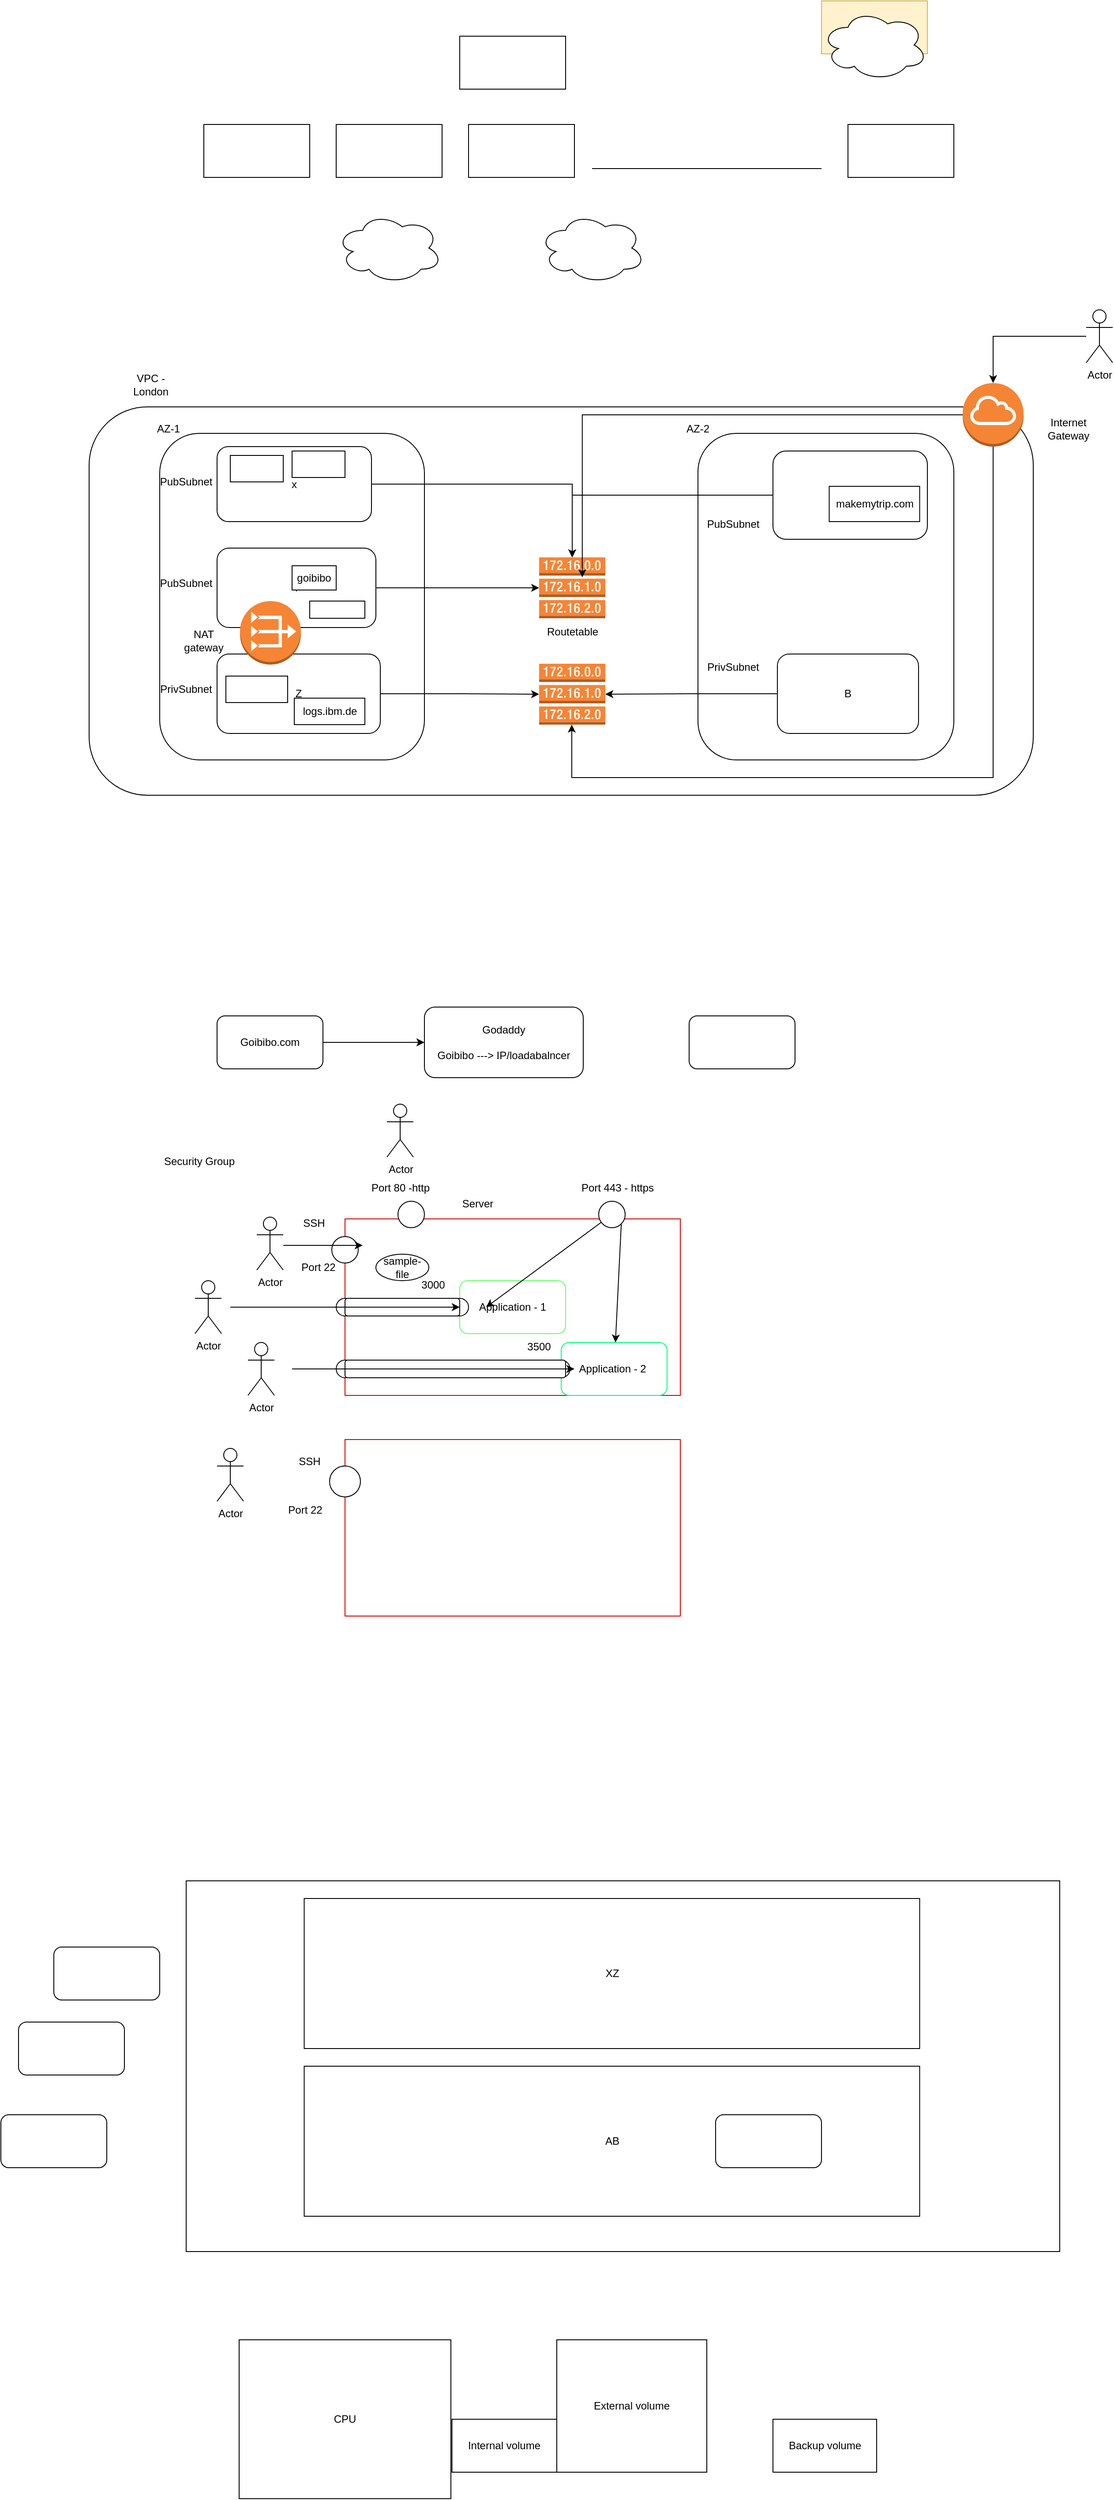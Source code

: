 <mxfile version="23.1.5" type="device">
  <diagram name="Page-1" id="8Z0cmIo_9uPPebMcupiz">
    <mxGraphModel dx="1900" dy="522" grid="1" gridSize="10" guides="1" tooltips="1" connect="1" arrows="1" fold="1" page="1" pageScale="1" pageWidth="850" pageHeight="1100" math="0" shadow="0">
      <root>
        <mxCell id="0" />
        <mxCell id="1" parent="0" />
        <mxCell id="v7SNlWJ-4N4TZI_C_DW5-1" value="" style="rounded=0;whiteSpace=wrap;html=1;" parent="1" vertex="1">
          <mxGeometry x="370" y="100" width="120" height="60" as="geometry" />
        </mxCell>
        <mxCell id="v7SNlWJ-4N4TZI_C_DW5-2" value="" style="rounded=0;whiteSpace=wrap;html=1;" parent="1" vertex="1">
          <mxGeometry x="80" y="200" width="120" height="60" as="geometry" />
        </mxCell>
        <mxCell id="v7SNlWJ-4N4TZI_C_DW5-3" value="" style="rounded=0;whiteSpace=wrap;html=1;" parent="1" vertex="1">
          <mxGeometry x="230" y="200" width="120" height="60" as="geometry" />
        </mxCell>
        <mxCell id="v7SNlWJ-4N4TZI_C_DW5-4" value="" style="rounded=0;whiteSpace=wrap;html=1;" parent="1" vertex="1">
          <mxGeometry x="380" y="200" width="120" height="60" as="geometry" />
        </mxCell>
        <mxCell id="v7SNlWJ-4N4TZI_C_DW5-5" value="" style="rounded=0;whiteSpace=wrap;html=1;" parent="1" vertex="1">
          <mxGeometry x="810" y="200" width="120" height="60" as="geometry" />
        </mxCell>
        <mxCell id="v7SNlWJ-4N4TZI_C_DW5-6" value="" style="endArrow=none;html=1;rounded=0;" parent="1" edge="1">
          <mxGeometry width="50" height="50" relative="1" as="geometry">
            <mxPoint x="520" y="250" as="sourcePoint" />
            <mxPoint x="780" y="250" as="targetPoint" />
          </mxGeometry>
        </mxCell>
        <mxCell id="v7SNlWJ-4N4TZI_C_DW5-7" value="" style="ellipse;shape=cloud;whiteSpace=wrap;html=1;" parent="1" vertex="1">
          <mxGeometry x="230" y="300" width="120" height="80" as="geometry" />
        </mxCell>
        <mxCell id="v7SNlWJ-4N4TZI_C_DW5-8" value="" style="ellipse;shape=cloud;whiteSpace=wrap;html=1;" parent="1" vertex="1">
          <mxGeometry x="460" y="300" width="120" height="80" as="geometry" />
        </mxCell>
        <mxCell id="v7SNlWJ-4N4TZI_C_DW5-9" value="" style="rounded=0;whiteSpace=wrap;html=1;fillColor=#fff2cc;strokeColor=#d6b656;" parent="1" vertex="1">
          <mxGeometry x="780" y="60" width="120" height="60" as="geometry" />
        </mxCell>
        <mxCell id="v7SNlWJ-4N4TZI_C_DW5-10" value="" style="ellipse;shape=cloud;whiteSpace=wrap;html=1;" parent="1" vertex="1">
          <mxGeometry x="780" y="70" width="120" height="80" as="geometry" />
        </mxCell>
        <mxCell id="v7SNlWJ-4N4TZI_C_DW5-13" value="" style="rounded=1;whiteSpace=wrap;html=1;" parent="1" vertex="1">
          <mxGeometry x="-50" y="520" width="1070" height="440" as="geometry" />
        </mxCell>
        <mxCell id="v7SNlWJ-4N4TZI_C_DW5-14" value="VPC - London" style="text;html=1;strokeColor=none;fillColor=none;align=center;verticalAlign=middle;whiteSpace=wrap;rounded=0;" parent="1" vertex="1">
          <mxGeometry x="-10" y="480" width="60" height="30" as="geometry" />
        </mxCell>
        <mxCell id="v7SNlWJ-4N4TZI_C_DW5-15" value="" style="rounded=1;whiteSpace=wrap;html=1;" parent="1" vertex="1">
          <mxGeometry x="30" y="550" width="300" height="370" as="geometry" />
        </mxCell>
        <mxCell id="v7SNlWJ-4N4TZI_C_DW5-16" value="" style="rounded=1;whiteSpace=wrap;html=1;" parent="1" vertex="1">
          <mxGeometry x="640" y="550" width="290" height="370" as="geometry" />
        </mxCell>
        <mxCell id="v7SNlWJ-4N4TZI_C_DW5-17" value="AZ-1" style="text;html=1;strokeColor=none;fillColor=none;align=center;verticalAlign=middle;whiteSpace=wrap;rounded=0;" parent="1" vertex="1">
          <mxGeometry x="10" y="530" width="60" height="30" as="geometry" />
        </mxCell>
        <mxCell id="v7SNlWJ-4N4TZI_C_DW5-18" value="AZ-2" style="text;html=1;strokeColor=none;fillColor=none;align=center;verticalAlign=middle;whiteSpace=wrap;rounded=0;" parent="1" vertex="1">
          <mxGeometry x="610" y="530" width="60" height="30" as="geometry" />
        </mxCell>
        <mxCell id="623eJf90sNJ-theE023B-2" style="edgeStyle=orthogonalEdgeStyle;rounded=0;orthogonalLoop=1;jettySize=auto;html=1;" parent="1" source="v7SNlWJ-4N4TZI_C_DW5-19" target="623eJf90sNJ-theE023B-1" edge="1">
          <mxGeometry relative="1" as="geometry" />
        </mxCell>
        <mxCell id="v7SNlWJ-4N4TZI_C_DW5-19" value="x" style="rounded=1;whiteSpace=wrap;html=1;" parent="1" vertex="1">
          <mxGeometry x="95" y="565" width="175" height="85" as="geometry" />
        </mxCell>
        <mxCell id="623eJf90sNJ-theE023B-3" style="edgeStyle=orthogonalEdgeStyle;rounded=0;orthogonalLoop=1;jettySize=auto;html=1;" parent="1" source="v7SNlWJ-4N4TZI_C_DW5-20" target="623eJf90sNJ-theE023B-1" edge="1">
          <mxGeometry relative="1" as="geometry" />
        </mxCell>
        <mxCell id="v7SNlWJ-4N4TZI_C_DW5-20" value="Y" style="rounded=1;whiteSpace=wrap;html=1;" parent="1" vertex="1">
          <mxGeometry x="95" y="680" width="180" height="90" as="geometry" />
        </mxCell>
        <mxCell id="v7SNlWJ-4N4TZI_C_DW5-21" value="Z" style="rounded=1;whiteSpace=wrap;html=1;" parent="1" vertex="1">
          <mxGeometry x="95" y="800" width="185" height="90" as="geometry" />
        </mxCell>
        <mxCell id="623eJf90sNJ-theE023B-4" style="edgeStyle=orthogonalEdgeStyle;rounded=0;orthogonalLoop=1;jettySize=auto;html=1;" parent="1" source="v7SNlWJ-4N4TZI_C_DW5-22" target="623eJf90sNJ-theE023B-1" edge="1">
          <mxGeometry relative="1" as="geometry" />
        </mxCell>
        <mxCell id="v7SNlWJ-4N4TZI_C_DW5-22" value="A" style="rounded=1;whiteSpace=wrap;html=1;" parent="1" vertex="1">
          <mxGeometry x="725" y="570" width="175" height="100" as="geometry" />
        </mxCell>
        <mxCell id="623eJf90sNJ-theE023B-12" style="edgeStyle=orthogonalEdgeStyle;rounded=0;orthogonalLoop=1;jettySize=auto;html=1;" parent="1" source="v7SNlWJ-4N4TZI_C_DW5-23" target="623eJf90sNJ-theE023B-10" edge="1">
          <mxGeometry relative="1" as="geometry" />
        </mxCell>
        <mxCell id="v7SNlWJ-4N4TZI_C_DW5-23" value="B" style="rounded=1;whiteSpace=wrap;html=1;" parent="1" vertex="1">
          <mxGeometry x="730" y="800" width="160" height="90" as="geometry" />
        </mxCell>
        <mxCell id="v7SNlWJ-4N4TZI_C_DW5-24" value="PubSubnet" style="text;html=1;strokeColor=none;fillColor=none;align=center;verticalAlign=middle;whiteSpace=wrap;rounded=0;" parent="1" vertex="1">
          <mxGeometry x="30" y="590" width="60" height="30" as="geometry" />
        </mxCell>
        <mxCell id="v7SNlWJ-4N4TZI_C_DW5-25" value="PubSubnet" style="text;html=1;strokeColor=none;fillColor=none;align=center;verticalAlign=middle;whiteSpace=wrap;rounded=0;" parent="1" vertex="1">
          <mxGeometry x="30" y="705" width="60" height="30" as="geometry" />
        </mxCell>
        <mxCell id="v7SNlWJ-4N4TZI_C_DW5-26" value="PrivSubnet" style="text;html=1;strokeColor=none;fillColor=none;align=center;verticalAlign=middle;whiteSpace=wrap;rounded=0;" parent="1" vertex="1">
          <mxGeometry x="30" y="825" width="60" height="30" as="geometry" />
        </mxCell>
        <mxCell id="v7SNlWJ-4N4TZI_C_DW5-27" value="PubSubnet" style="text;html=1;strokeColor=none;fillColor=none;align=center;verticalAlign=middle;whiteSpace=wrap;rounded=0;" parent="1" vertex="1">
          <mxGeometry x="650" y="637.5" width="60" height="30" as="geometry" />
        </mxCell>
        <mxCell id="v7SNlWJ-4N4TZI_C_DW5-28" value="PrivSubnet" style="text;html=1;strokeColor=none;fillColor=none;align=center;verticalAlign=middle;whiteSpace=wrap;rounded=0;" parent="1" vertex="1">
          <mxGeometry x="650" y="800" width="60" height="30" as="geometry" />
        </mxCell>
        <mxCell id="v7SNlWJ-4N4TZI_C_DW5-29" value="logs.ibm.de" style="rounded=0;whiteSpace=wrap;html=1;" parent="1" vertex="1">
          <mxGeometry x="182.5" y="850" width="80" height="30" as="geometry" />
        </mxCell>
        <mxCell id="v7SNlWJ-4N4TZI_C_DW5-30" value="goibibo" style="rounded=0;whiteSpace=wrap;html=1;" parent="1" vertex="1">
          <mxGeometry x="180" y="700" width="50" height="27.5" as="geometry" />
        </mxCell>
        <mxCell id="v7SNlWJ-4N4TZI_C_DW5-37" style="edgeStyle=orthogonalEdgeStyle;rounded=0;orthogonalLoop=1;jettySize=auto;html=1;" parent="1" source="v7SNlWJ-4N4TZI_C_DW5-31" target="v7SNlWJ-4N4TZI_C_DW5-35" edge="1">
          <mxGeometry relative="1" as="geometry" />
        </mxCell>
        <mxCell id="v7SNlWJ-4N4TZI_C_DW5-31" value="Actor" style="shape=umlActor;verticalLabelPosition=bottom;verticalAlign=top;html=1;outlineConnect=0;" parent="1" vertex="1">
          <mxGeometry x="1080" y="410" width="30" height="60" as="geometry" />
        </mxCell>
        <mxCell id="v7SNlWJ-4N4TZI_C_DW5-32" value="makemytrip.com" style="rounded=0;whiteSpace=wrap;html=1;" parent="1" vertex="1">
          <mxGeometry x="788.75" y="610" width="102.5" height="40" as="geometry" />
        </mxCell>
        <mxCell id="623eJf90sNJ-theE023B-13" style="edgeStyle=orthogonalEdgeStyle;rounded=0;orthogonalLoop=1;jettySize=auto;html=1;" parent="1" source="v7SNlWJ-4N4TZI_C_DW5-35" target="623eJf90sNJ-theE023B-10" edge="1">
          <mxGeometry relative="1" as="geometry">
            <Array as="points">
              <mxPoint x="975" y="940" />
              <mxPoint x="497" y="940" />
            </Array>
          </mxGeometry>
        </mxCell>
        <mxCell id="v7SNlWJ-4N4TZI_C_DW5-35" value="" style="outlineConnect=0;dashed=0;verticalLabelPosition=bottom;verticalAlign=top;align=center;html=1;shape=mxgraph.aws3.internet_gateway;fillColor=#F58534;gradientColor=none;" parent="1" vertex="1">
          <mxGeometry x="940" y="493" width="69" height="72" as="geometry" />
        </mxCell>
        <mxCell id="v7SNlWJ-4N4TZI_C_DW5-40" style="edgeStyle=orthogonalEdgeStyle;rounded=0;orthogonalLoop=1;jettySize=auto;html=1;" parent="1" source="v7SNlWJ-4N4TZI_C_DW5-39" target="v7SNlWJ-4N4TZI_C_DW5-41" edge="1">
          <mxGeometry relative="1" as="geometry">
            <mxPoint x="340" y="1230" as="targetPoint" />
          </mxGeometry>
        </mxCell>
        <mxCell id="v7SNlWJ-4N4TZI_C_DW5-39" value="Goibibo.com" style="rounded=1;whiteSpace=wrap;html=1;" parent="1" vertex="1">
          <mxGeometry x="95" y="1210" width="120" height="60" as="geometry" />
        </mxCell>
        <mxCell id="v7SNlWJ-4N4TZI_C_DW5-41" value="Godaddy&lt;br&gt;&lt;br&gt;Goibibo ---&amp;gt; IP/loadabalncer" style="rounded=1;whiteSpace=wrap;html=1;" parent="1" vertex="1">
          <mxGeometry x="330" y="1200" width="180" height="80" as="geometry" />
        </mxCell>
        <mxCell id="v7SNlWJ-4N4TZI_C_DW5-42" value="" style="rounded=1;whiteSpace=wrap;html=1;" parent="1" vertex="1">
          <mxGeometry x="630" y="1210" width="120" height="60" as="geometry" />
        </mxCell>
        <mxCell id="v7SNlWJ-4N4TZI_C_DW5-43" value="" style="rounded=0;whiteSpace=wrap;html=1;" parent="1" vertex="1">
          <mxGeometry x="110" y="575" width="60" height="30" as="geometry" />
        </mxCell>
        <mxCell id="v7SNlWJ-4N4TZI_C_DW5-44" value="" style="rounded=0;whiteSpace=wrap;html=1;" parent="1" vertex="1">
          <mxGeometry x="180" y="570" width="60" height="30" as="geometry" />
        </mxCell>
        <mxCell id="623eJf90sNJ-theE023B-1" value="" style="outlineConnect=0;dashed=0;verticalLabelPosition=bottom;verticalAlign=top;align=center;html=1;shape=mxgraph.aws3.route_table;fillColor=#F58536;gradientColor=none;" parent="1" vertex="1">
          <mxGeometry x="460" y="690.5" width="75" height="69" as="geometry" />
        </mxCell>
        <mxCell id="623eJf90sNJ-theE023B-5" value="Routetable" style="text;html=1;strokeColor=none;fillColor=none;align=center;verticalAlign=middle;whiteSpace=wrap;rounded=0;" parent="1" vertex="1">
          <mxGeometry x="467.5" y="759.5" width="60" height="30" as="geometry" />
        </mxCell>
        <mxCell id="623eJf90sNJ-theE023B-6" style="edgeStyle=orthogonalEdgeStyle;rounded=0;orthogonalLoop=1;jettySize=auto;html=1;entryX=0.652;entryY=0.327;entryDx=0;entryDy=0;entryPerimeter=0;" parent="1" source="v7SNlWJ-4N4TZI_C_DW5-35" target="623eJf90sNJ-theE023B-1" edge="1">
          <mxGeometry relative="1" as="geometry" />
        </mxCell>
        <mxCell id="623eJf90sNJ-theE023B-7" value="" style="rounded=0;whiteSpace=wrap;html=1;" parent="1" vertex="1">
          <mxGeometry x="200" y="740" width="62.5" height="19.5" as="geometry" />
        </mxCell>
        <mxCell id="623eJf90sNJ-theE023B-10" value="" style="outlineConnect=0;dashed=0;verticalLabelPosition=bottom;verticalAlign=top;align=center;html=1;shape=mxgraph.aws3.route_table;fillColor=#F58536;gradientColor=none;" parent="1" vertex="1">
          <mxGeometry x="460" y="811" width="75" height="69" as="geometry" />
        </mxCell>
        <mxCell id="623eJf90sNJ-theE023B-11" style="edgeStyle=orthogonalEdgeStyle;rounded=0;orthogonalLoop=1;jettySize=auto;html=1;entryX=0;entryY=0.5;entryDx=0;entryDy=0;entryPerimeter=0;" parent="1" source="v7SNlWJ-4N4TZI_C_DW5-21" target="623eJf90sNJ-theE023B-10" edge="1">
          <mxGeometry relative="1" as="geometry" />
        </mxCell>
        <mxCell id="623eJf90sNJ-theE023B-14" value="" style="outlineConnect=0;dashed=0;verticalLabelPosition=bottom;verticalAlign=top;align=center;html=1;shape=mxgraph.aws3.vpc_nat_gateway;fillColor=#F58534;gradientColor=none;" parent="1" vertex="1">
          <mxGeometry x="121" y="740" width="69" height="72" as="geometry" />
        </mxCell>
        <mxCell id="623eJf90sNJ-theE023B-16" value="Internet Gateway" style="text;html=1;strokeColor=none;fillColor=none;align=center;verticalAlign=middle;whiteSpace=wrap;rounded=0;" parent="1" vertex="1">
          <mxGeometry x="1020" y="520" width="80" height="50" as="geometry" />
        </mxCell>
        <mxCell id="623eJf90sNJ-theE023B-17" value="NAT gateway" style="text;html=1;strokeColor=none;fillColor=none;align=center;verticalAlign=middle;whiteSpace=wrap;rounded=0;" parent="1" vertex="1">
          <mxGeometry x="50" y="770" width="60" height="30" as="geometry" />
        </mxCell>
        <mxCell id="623eJf90sNJ-theE023B-18" value="" style="rounded=0;whiteSpace=wrap;html=1;" parent="1" vertex="1">
          <mxGeometry x="105" y="825" width="70" height="30" as="geometry" />
        </mxCell>
        <mxCell id="mRg-3acUYFeg1aIhYOfP-1" value="Security Group" style="text;html=1;strokeColor=none;fillColor=none;align=center;verticalAlign=middle;whiteSpace=wrap;rounded=0;" parent="1" vertex="1">
          <mxGeometry x="30" y="1360" width="90" height="30" as="geometry" />
        </mxCell>
        <mxCell id="mRg-3acUYFeg1aIhYOfP-2" value="" style="rounded=0;whiteSpace=wrap;html=1;fillColor=default;fontColor=#ffffff;strokeColor=#CF0000;" parent="1" vertex="1">
          <mxGeometry x="240" y="1440" width="380" height="200" as="geometry" />
        </mxCell>
        <mxCell id="mRg-3acUYFeg1aIhYOfP-3" value="Application - 1" style="rounded=1;whiteSpace=wrap;html=1;strokeColor=#66FF66;" parent="1" vertex="1">
          <mxGeometry x="370" y="1510" width="120" height="60" as="geometry" />
        </mxCell>
        <mxCell id="mRg-3acUYFeg1aIhYOfP-4" value="Server" style="text;html=1;align=center;verticalAlign=middle;resizable=0;points=[];autosize=1;strokeColor=none;fillColor=none;" parent="1" vertex="1">
          <mxGeometry x="360" y="1408" width="60" height="30" as="geometry" />
        </mxCell>
        <mxCell id="mRg-3acUYFeg1aIhYOfP-5" value="Actor" style="shape=umlActor;verticalLabelPosition=bottom;verticalAlign=top;html=1;outlineConnect=0;" parent="1" vertex="1">
          <mxGeometry x="70" y="1510" width="30" height="60" as="geometry" />
        </mxCell>
        <mxCell id="mRg-3acUYFeg1aIhYOfP-6" value="" style="ellipse;whiteSpace=wrap;html=1;aspect=fixed;" parent="1" vertex="1">
          <mxGeometry x="360" y="1530" width="20" height="20" as="geometry" />
        </mxCell>
        <mxCell id="mRg-3acUYFeg1aIhYOfP-9" value="" style="ellipse;whiteSpace=wrap;html=1;aspect=fixed;" parent="1" vertex="1">
          <mxGeometry x="230" y="1530" width="20" height="20" as="geometry" />
        </mxCell>
        <mxCell id="mRg-3acUYFeg1aIhYOfP-10" value="" style="rounded=1;whiteSpace=wrap;html=1;" parent="1" vertex="1">
          <mxGeometry x="240" y="1530" width="130" height="20" as="geometry" />
        </mxCell>
        <mxCell id="mRg-3acUYFeg1aIhYOfP-11" value="" style="endArrow=classic;html=1;rounded=0;" parent="1" target="mRg-3acUYFeg1aIhYOfP-3" edge="1">
          <mxGeometry width="50" height="50" relative="1" as="geometry">
            <mxPoint x="110" y="1540" as="sourcePoint" />
            <mxPoint x="500" y="1610" as="targetPoint" />
          </mxGeometry>
        </mxCell>
        <mxCell id="mRg-3acUYFeg1aIhYOfP-21" value="Application - 2&amp;nbsp;" style="rounded=1;whiteSpace=wrap;html=1;strokeColor=#00FF80;" parent="1" vertex="1">
          <mxGeometry x="485" y="1580" width="120" height="60" as="geometry" />
        </mxCell>
        <mxCell id="mRg-3acUYFeg1aIhYOfP-22" value="" style="ellipse;whiteSpace=wrap;html=1;aspect=fixed;" parent="1" vertex="1">
          <mxGeometry x="475" y="1600" width="20" height="20" as="geometry" />
        </mxCell>
        <mxCell id="mRg-3acUYFeg1aIhYOfP-23" value="" style="ellipse;whiteSpace=wrap;html=1;aspect=fixed;" parent="1" vertex="1">
          <mxGeometry x="230" y="1600" width="20" height="20" as="geometry" />
        </mxCell>
        <mxCell id="mRg-3acUYFeg1aIhYOfP-24" value="" style="rounded=1;whiteSpace=wrap;html=1;" parent="1" vertex="1">
          <mxGeometry x="240" y="1600" width="250" height="20" as="geometry" />
        </mxCell>
        <mxCell id="mRg-3acUYFeg1aIhYOfP-25" value="Actor" style="shape=umlActor;verticalLabelPosition=bottom;verticalAlign=top;html=1;outlineConnect=0;" parent="1" vertex="1">
          <mxGeometry x="130" y="1580" width="30" height="60" as="geometry" />
        </mxCell>
        <mxCell id="mRg-3acUYFeg1aIhYOfP-26" value="" style="endArrow=classic;html=1;rounded=0;" parent="1" edge="1">
          <mxGeometry width="50" height="50" relative="1" as="geometry">
            <mxPoint x="180" y="1610" as="sourcePoint" />
            <mxPoint x="500" y="1610" as="targetPoint" />
          </mxGeometry>
        </mxCell>
        <mxCell id="mRg-3acUYFeg1aIhYOfP-27" value="3000" style="text;html=1;strokeColor=none;fillColor=none;align=center;verticalAlign=middle;whiteSpace=wrap;rounded=0;" parent="1" vertex="1">
          <mxGeometry x="310" y="1500" width="60" height="30" as="geometry" />
        </mxCell>
        <mxCell id="mRg-3acUYFeg1aIhYOfP-28" value="" style="ellipse;whiteSpace=wrap;html=1;aspect=fixed;" parent="1" vertex="1">
          <mxGeometry x="225" y="1460" width="30" height="30" as="geometry" />
        </mxCell>
        <mxCell id="mRg-3acUYFeg1aIhYOfP-29" value="" style="ellipse;whiteSpace=wrap;html=1;aspect=fixed;" parent="1" vertex="1">
          <mxGeometry x="527.5" y="1420" width="30" height="30" as="geometry" />
        </mxCell>
        <mxCell id="mRg-3acUYFeg1aIhYOfP-30" value="" style="ellipse;whiteSpace=wrap;html=1;aspect=fixed;" parent="1" vertex="1">
          <mxGeometry x="300" y="1420" width="30" height="30" as="geometry" />
        </mxCell>
        <mxCell id="mRg-3acUYFeg1aIhYOfP-31" value="Port 22" style="text;html=1;strokeColor=none;fillColor=none;align=center;verticalAlign=middle;whiteSpace=wrap;rounded=0;" parent="1" vertex="1">
          <mxGeometry x="180" y="1480" width="60" height="30" as="geometry" />
        </mxCell>
        <mxCell id="mRg-3acUYFeg1aIhYOfP-33" value="Port 80 -http" style="text;html=1;strokeColor=none;fillColor=none;align=center;verticalAlign=middle;whiteSpace=wrap;rounded=0;" parent="1" vertex="1">
          <mxGeometry x="262.5" y="1390" width="80" height="30" as="geometry" />
        </mxCell>
        <mxCell id="mRg-3acUYFeg1aIhYOfP-34" value="Port 443 - https" style="text;html=1;strokeColor=none;fillColor=none;align=center;verticalAlign=middle;whiteSpace=wrap;rounded=0;" parent="1" vertex="1">
          <mxGeometry x="495" y="1390" width="107.5" height="30" as="geometry" />
        </mxCell>
        <mxCell id="mRg-3acUYFeg1aIhYOfP-35" value="SSH" style="text;html=1;strokeColor=none;fillColor=none;align=center;verticalAlign=middle;whiteSpace=wrap;rounded=0;" parent="1" vertex="1">
          <mxGeometry x="175" y="1430" width="60" height="30" as="geometry" />
        </mxCell>
        <mxCell id="mRg-3acUYFeg1aIhYOfP-36" value="Actor" style="shape=umlActor;verticalLabelPosition=bottom;verticalAlign=top;html=1;outlineConnect=0;" parent="1" vertex="1">
          <mxGeometry x="140" y="1438" width="30" height="60" as="geometry" />
        </mxCell>
        <mxCell id="mRg-3acUYFeg1aIhYOfP-37" value="" style="endArrow=classic;html=1;rounded=0;" parent="1" edge="1">
          <mxGeometry width="50" height="50" relative="1" as="geometry">
            <mxPoint x="170" y="1470" as="sourcePoint" />
            <mxPoint x="260" y="1470" as="targetPoint" />
          </mxGeometry>
        </mxCell>
        <mxCell id="mRg-3acUYFeg1aIhYOfP-38" value="Actor" style="shape=umlActor;verticalLabelPosition=bottom;verticalAlign=top;html=1;outlineConnect=0;" parent="1" vertex="1">
          <mxGeometry x="287.5" y="1310" width="30" height="60" as="geometry" />
        </mxCell>
        <mxCell id="mRg-3acUYFeg1aIhYOfP-41" value="" style="endArrow=classic;html=1;rounded=0;entryX=0.25;entryY=0.5;entryDx=0;entryDy=0;entryPerimeter=0;" parent="1" source="mRg-3acUYFeg1aIhYOfP-29" target="mRg-3acUYFeg1aIhYOfP-3" edge="1">
          <mxGeometry width="50" height="50" relative="1" as="geometry">
            <mxPoint x="450" y="1590" as="sourcePoint" />
            <mxPoint x="500" y="1540" as="targetPoint" />
          </mxGeometry>
        </mxCell>
        <mxCell id="mRg-3acUYFeg1aIhYOfP-42" value="" style="endArrow=classic;html=1;rounded=0;exitX=1;exitY=1;exitDx=0;exitDy=0;" parent="1" source="mRg-3acUYFeg1aIhYOfP-29" target="mRg-3acUYFeg1aIhYOfP-21" edge="1">
          <mxGeometry width="50" height="50" relative="1" as="geometry">
            <mxPoint x="450" y="1590" as="sourcePoint" />
            <mxPoint x="500" y="1540" as="targetPoint" />
          </mxGeometry>
        </mxCell>
        <mxCell id="mRg-3acUYFeg1aIhYOfP-43" value="3500" style="text;html=1;strokeColor=none;fillColor=none;align=center;verticalAlign=middle;whiteSpace=wrap;rounded=0;" parent="1" vertex="1">
          <mxGeometry x="430" y="1570" width="60" height="30" as="geometry" />
        </mxCell>
        <mxCell id="mRg-3acUYFeg1aIhYOfP-45" value="sample-file" style="ellipse;whiteSpace=wrap;html=1;" parent="1" vertex="1">
          <mxGeometry x="275" y="1480" width="60" height="30" as="geometry" />
        </mxCell>
        <mxCell id="mRg-3acUYFeg1aIhYOfP-46" value="" style="rounded=0;whiteSpace=wrap;html=1;fillColor=default;fontColor=#ffffff;strokeColor=#CF0000;" parent="1" vertex="1">
          <mxGeometry x="240" y="1690" width="380" height="200" as="geometry" />
        </mxCell>
        <mxCell id="mRg-3acUYFeg1aIhYOfP-47" value="" style="ellipse;whiteSpace=wrap;html=1;aspect=fixed;" parent="1" vertex="1">
          <mxGeometry x="222.5" y="1720" width="35" height="35" as="geometry" />
        </mxCell>
        <mxCell id="mRg-3acUYFeg1aIhYOfP-48" value="SSH" style="text;html=1;strokeColor=none;fillColor=none;align=center;verticalAlign=middle;whiteSpace=wrap;rounded=0;" parent="1" vertex="1">
          <mxGeometry x="170" y="1700" width="60" height="30" as="geometry" />
        </mxCell>
        <mxCell id="mRg-3acUYFeg1aIhYOfP-49" value="Port 22" style="text;html=1;strokeColor=none;fillColor=none;align=center;verticalAlign=middle;whiteSpace=wrap;rounded=0;" parent="1" vertex="1">
          <mxGeometry x="165" y="1755" width="60" height="30" as="geometry" />
        </mxCell>
        <mxCell id="mRg-3acUYFeg1aIhYOfP-50" value="Actor" style="shape=umlActor;verticalLabelPosition=bottom;verticalAlign=top;html=1;outlineConnect=0;" parent="1" vertex="1">
          <mxGeometry x="95" y="1700" width="30" height="60" as="geometry" />
        </mxCell>
        <mxCell id="E9tKOZTcYN1__m4tunko-1" value="" style="rounded=0;whiteSpace=wrap;html=1;" parent="1" vertex="1">
          <mxGeometry x="60" y="2190" width="990" height="420" as="geometry" />
        </mxCell>
        <mxCell id="E9tKOZTcYN1__m4tunko-2" value="XZ" style="rounded=0;whiteSpace=wrap;html=1;" parent="1" vertex="1">
          <mxGeometry x="193.75" y="2210" width="697.5" height="170" as="geometry" />
        </mxCell>
        <mxCell id="E9tKOZTcYN1__m4tunko-3" value="AB" style="rounded=0;whiteSpace=wrap;html=1;" parent="1" vertex="1">
          <mxGeometry x="193.75" y="2400" width="697.5" height="170" as="geometry" />
        </mxCell>
        <mxCell id="E9tKOZTcYN1__m4tunko-4" value="" style="rounded=1;whiteSpace=wrap;html=1;" parent="1" vertex="1">
          <mxGeometry x="-90" y="2265" width="120" height="60" as="geometry" />
        </mxCell>
        <mxCell id="E9tKOZTcYN1__m4tunko-6" value="" style="rounded=1;whiteSpace=wrap;html=1;" parent="1" vertex="1">
          <mxGeometry x="-130" y="2350" width="120" height="60" as="geometry" />
        </mxCell>
        <mxCell id="E9tKOZTcYN1__m4tunko-7" value="" style="rounded=1;whiteSpace=wrap;html=1;" parent="1" vertex="1">
          <mxGeometry x="-150" y="2455" width="120" height="60" as="geometry" />
        </mxCell>
        <mxCell id="E9tKOZTcYN1__m4tunko-8" value="" style="rounded=1;whiteSpace=wrap;html=1;" parent="1" vertex="1">
          <mxGeometry x="660" y="2455" width="120" height="60" as="geometry" />
        </mxCell>
        <mxCell id="k4nz4pO9S0Y7JLcNfRkU-1" value="CPU" style="rounded=0;whiteSpace=wrap;html=1;" vertex="1" parent="1">
          <mxGeometry x="120" y="2710" width="240" height="180" as="geometry" />
        </mxCell>
        <mxCell id="k4nz4pO9S0Y7JLcNfRkU-6" value="Backup volume" style="rounded=0;whiteSpace=wrap;html=1;" vertex="1" parent="1">
          <mxGeometry x="725" y="2800" width="117.5" height="60" as="geometry" />
        </mxCell>
        <mxCell id="k4nz4pO9S0Y7JLcNfRkU-8" value="Internal volume" style="rounded=0;whiteSpace=wrap;html=1;" vertex="1" parent="1">
          <mxGeometry x="361.25" y="2800" width="118.75" height="60" as="geometry" />
        </mxCell>
        <mxCell id="k4nz4pO9S0Y7JLcNfRkU-9" value="External volume" style="rounded=0;whiteSpace=wrap;html=1;" vertex="1" parent="1">
          <mxGeometry x="480" y="2710" width="170" height="150" as="geometry" />
        </mxCell>
      </root>
    </mxGraphModel>
  </diagram>
</mxfile>
